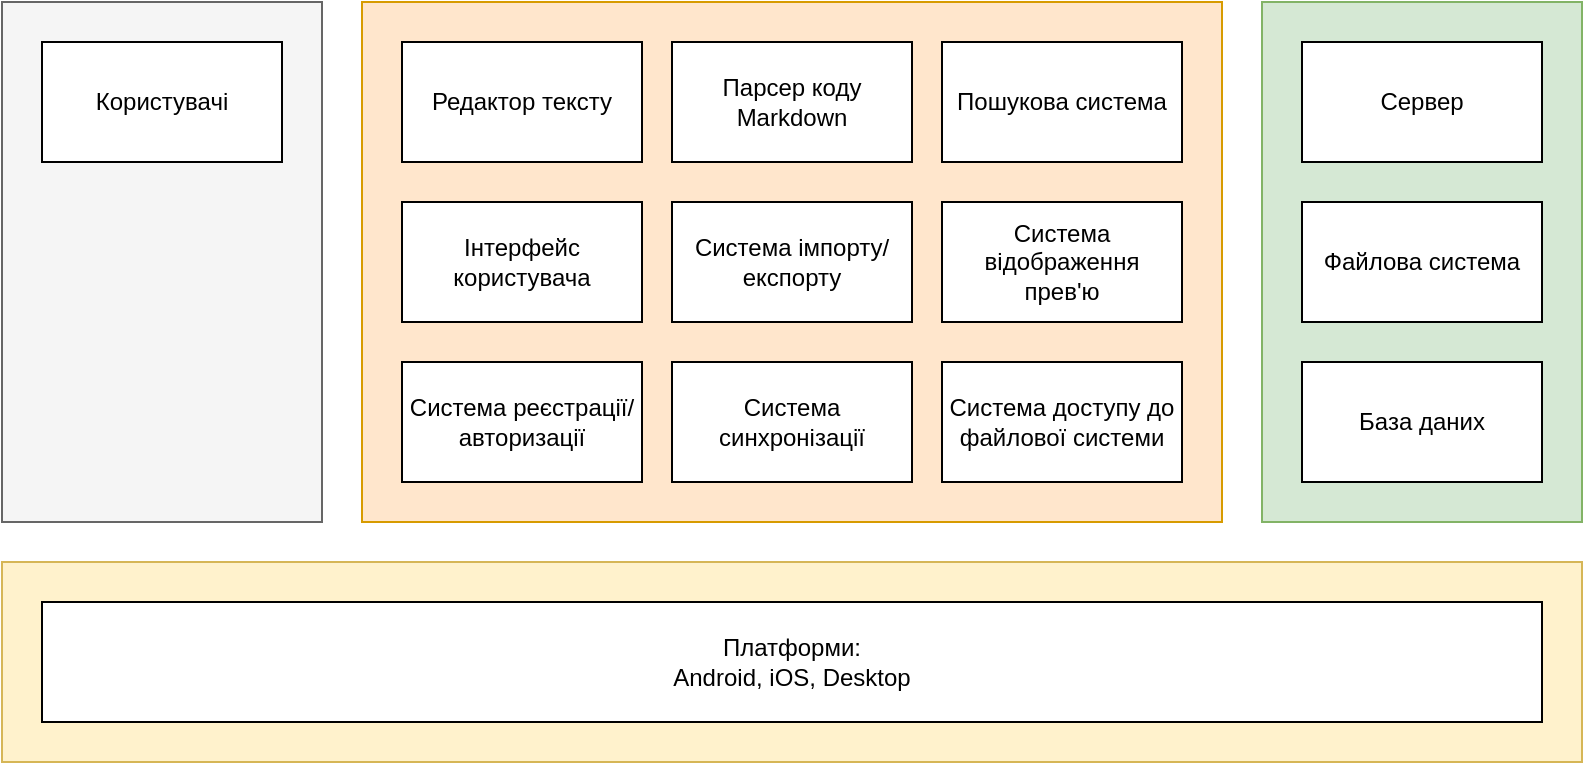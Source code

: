 <mxfile version="24.7.7">
  <diagram name="Page-1" id="EJ9EyhvV796UyBcX4k0J">
    <mxGraphModel dx="1050" dy="557" grid="1" gridSize="10" guides="1" tooltips="1" connect="1" arrows="1" fold="1" page="1" pageScale="1" pageWidth="850" pageHeight="1100" math="0" shadow="0">
      <root>
        <mxCell id="0" />
        <mxCell id="1" parent="0" />
        <mxCell id="NOWhMsYTWesVRhjoZffN-2" value="" style="rounded=0;whiteSpace=wrap;html=1;fillColor=#ffe6cc;strokeColor=#d79b00;" parent="1" vertex="1">
          <mxGeometry x="210" y="150" width="430" height="260" as="geometry" />
        </mxCell>
        <mxCell id="NOWhMsYTWesVRhjoZffN-3" value="" style="rounded=0;whiteSpace=wrap;html=1;fillColor=#f5f5f5;fontColor=#333333;strokeColor=#666666;" parent="1" vertex="1">
          <mxGeometry x="30" y="150" width="160" height="260" as="geometry" />
        </mxCell>
        <mxCell id="NOWhMsYTWesVRhjoZffN-4" value="" style="rounded=0;whiteSpace=wrap;html=1;fillColor=#d5e8d4;strokeColor=#82b366;" parent="1" vertex="1">
          <mxGeometry x="660" y="150" width="160" height="260" as="geometry" />
        </mxCell>
        <mxCell id="NOWhMsYTWesVRhjoZffN-5" value="" style="rounded=0;whiteSpace=wrap;html=1;fillColor=#fff2cc;strokeColor=#d6b656;" parent="1" vertex="1">
          <mxGeometry x="30" y="430" width="790" height="100" as="geometry" />
        </mxCell>
        <mxCell id="NOWhMsYTWesVRhjoZffN-6" value="Платформи:&lt;div&gt;Android, iOS, Desktop&lt;/div&gt;" style="rounded=0;whiteSpace=wrap;html=1;" parent="1" vertex="1">
          <mxGeometry x="50" y="450" width="750" height="60" as="geometry" />
        </mxCell>
        <mxCell id="NOWhMsYTWesVRhjoZffN-7" value="Користувачі" style="rounded=0;whiteSpace=wrap;html=1;" parent="1" vertex="1">
          <mxGeometry x="50" y="170" width="120" height="60" as="geometry" />
        </mxCell>
        <mxCell id="NOWhMsYTWesVRhjoZffN-8" value="Сервер" style="rounded=0;whiteSpace=wrap;html=1;" parent="1" vertex="1">
          <mxGeometry x="680" y="170" width="120" height="60" as="geometry" />
        </mxCell>
        <mxCell id="NOWhMsYTWesVRhjoZffN-9" value="Файлова система" style="rounded=0;whiteSpace=wrap;html=1;" parent="1" vertex="1">
          <mxGeometry x="680" y="250" width="120" height="60" as="geometry" />
        </mxCell>
        <mxCell id="NOWhMsYTWesVRhjoZffN-10" value="База даних" style="rounded=0;whiteSpace=wrap;html=1;" parent="1" vertex="1">
          <mxGeometry x="680" y="330" width="120" height="60" as="geometry" />
        </mxCell>
        <mxCell id="NOWhMsYTWesVRhjoZffN-11" value="Парсер коду Markdown" style="rounded=0;whiteSpace=wrap;html=1;" parent="1" vertex="1">
          <mxGeometry x="365" y="170" width="120" height="60" as="geometry" />
        </mxCell>
        <mxCell id="NOWhMsYTWesVRhjoZffN-12" value="Пошукова система" style="rounded=0;whiteSpace=wrap;html=1;" parent="1" vertex="1">
          <mxGeometry x="500" y="170" width="120" height="60" as="geometry" />
        </mxCell>
        <mxCell id="NOWhMsYTWesVRhjoZffN-13" value="Редактор тексту" style="rounded=0;whiteSpace=wrap;html=1;" parent="1" vertex="1">
          <mxGeometry x="230" y="170" width="120" height="60" as="geometry" />
        </mxCell>
        <mxCell id="NOWhMsYTWesVRhjoZffN-14" value="Інтерфейс користувача" style="rounded=0;whiteSpace=wrap;html=1;" parent="1" vertex="1">
          <mxGeometry x="230" y="250" width="120" height="60" as="geometry" />
        </mxCell>
        <mxCell id="NOWhMsYTWesVRhjoZffN-16" value="Система імпорту/експорту" style="rounded=0;whiteSpace=wrap;html=1;" parent="1" vertex="1">
          <mxGeometry x="365" y="250" width="120" height="60" as="geometry" />
        </mxCell>
        <mxCell id="NOWhMsYTWesVRhjoZffN-17" value="Система відображення прев&#39;ю" style="rounded=0;whiteSpace=wrap;html=1;" parent="1" vertex="1">
          <mxGeometry x="500" y="250" width="120" height="60" as="geometry" />
        </mxCell>
        <mxCell id="NOWhMsYTWesVRhjoZffN-18" value="Система реєстрації/авторизації" style="rounded=0;whiteSpace=wrap;html=1;" parent="1" vertex="1">
          <mxGeometry x="230" y="330" width="120" height="60" as="geometry" />
        </mxCell>
        <mxCell id="NOWhMsYTWesVRhjoZffN-19" value="Система синхронізації" style="rounded=0;whiteSpace=wrap;html=1;" parent="1" vertex="1">
          <mxGeometry x="365" y="330" width="120" height="60" as="geometry" />
        </mxCell>
        <mxCell id="NOWhMsYTWesVRhjoZffN-20" value="Система доступу до файлової системи" style="rounded=0;whiteSpace=wrap;html=1;" parent="1" vertex="1">
          <mxGeometry x="500" y="330" width="120" height="60" as="geometry" />
        </mxCell>
      </root>
    </mxGraphModel>
  </diagram>
</mxfile>
